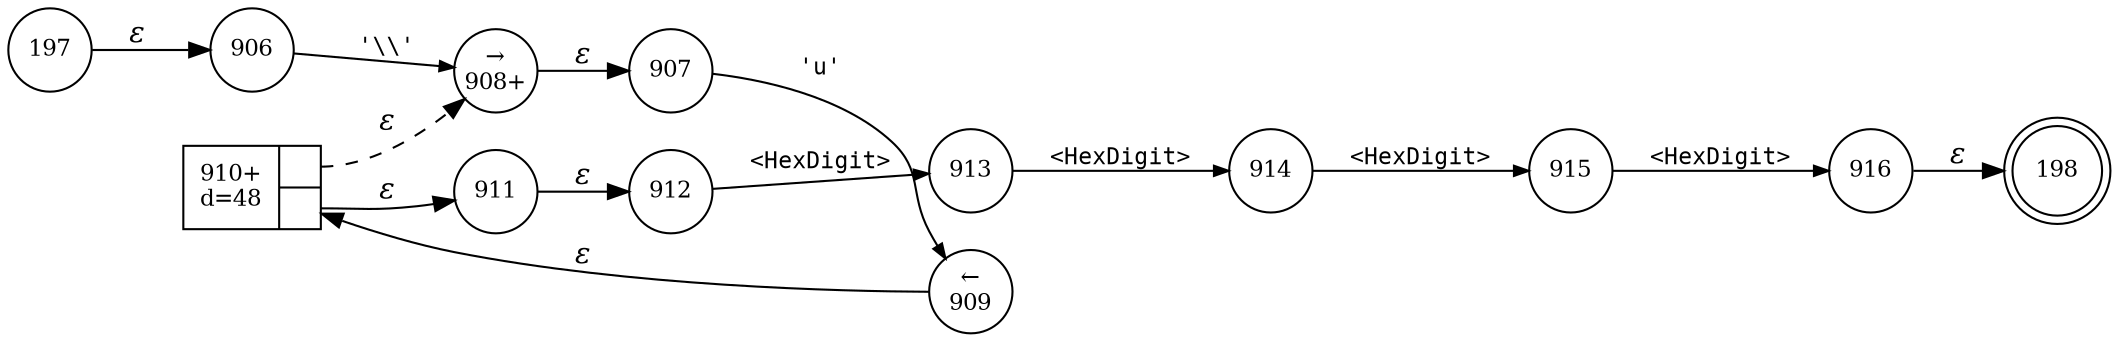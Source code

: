 digraph ATN {
rankdir=LR;
s198[fontsize=11, label="198", shape=doublecircle, fixedsize=true, width=.6];
s197[fontsize=11,label="197", shape=circle, fixedsize=true, width=.55, peripheries=1];
s906[fontsize=11,label="906", shape=circle, fixedsize=true, width=.55, peripheries=1];
s907[fontsize=11,label="907", shape=circle, fixedsize=true, width=.55, peripheries=1];
s908[fontsize=11,label="&rarr;\n908+", shape=circle, fixedsize=true, width=.55, peripheries=1];
s909[fontsize=11,label="&larr;\n909", shape=circle, fixedsize=true, width=.55, peripheries=1];
s910[fontsize=11,label="{910+\nd=48|{<p0>|<p1>}}", shape=record, fixedsize=false, peripheries=1];
s911[fontsize=11,label="911", shape=circle, fixedsize=true, width=.55, peripheries=1];
s912[fontsize=11,label="912", shape=circle, fixedsize=true, width=.55, peripheries=1];
s913[fontsize=11,label="913", shape=circle, fixedsize=true, width=.55, peripheries=1];
s914[fontsize=11,label="914", shape=circle, fixedsize=true, width=.55, peripheries=1];
s915[fontsize=11,label="915", shape=circle, fixedsize=true, width=.55, peripheries=1];
s916[fontsize=11,label="916", shape=circle, fixedsize=true, width=.55, peripheries=1];
s197 -> s906 [fontname="Times-Italic", label="&epsilon;"];
s906 -> s908 [fontsize=11, fontname="Courier", arrowsize=.7, label = "'\\\\'", arrowhead = normal];
s908 -> s907 [fontname="Times-Italic", label="&epsilon;"];
s907 -> s909 [fontsize=11, fontname="Courier", arrowsize=.7, label = "'u'", arrowhead = normal];
s909 -> s910 [fontname="Times-Italic", label="&epsilon;"];
s910:p0 -> s908 [fontname="Times-Italic", label="&epsilon;", style="dashed"];
s910:p1 -> s911 [fontname="Times-Italic", label="&epsilon;"];
s911 -> s912 [fontname="Times-Italic", label="&epsilon;"];
s912 -> s913 [fontsize=11, fontname="Courier", arrowsize=.7, label = "<HexDigit>", arrowhead = normal];
s913 -> s914 [fontsize=11, fontname="Courier", arrowsize=.7, label = "<HexDigit>", arrowhead = normal];
s914 -> s915 [fontsize=11, fontname="Courier", arrowsize=.7, label = "<HexDigit>", arrowhead = normal];
s915 -> s916 [fontsize=11, fontname="Courier", arrowsize=.7, label = "<HexDigit>", arrowhead = normal];
s916 -> s198 [fontname="Times-Italic", label="&epsilon;"];
}